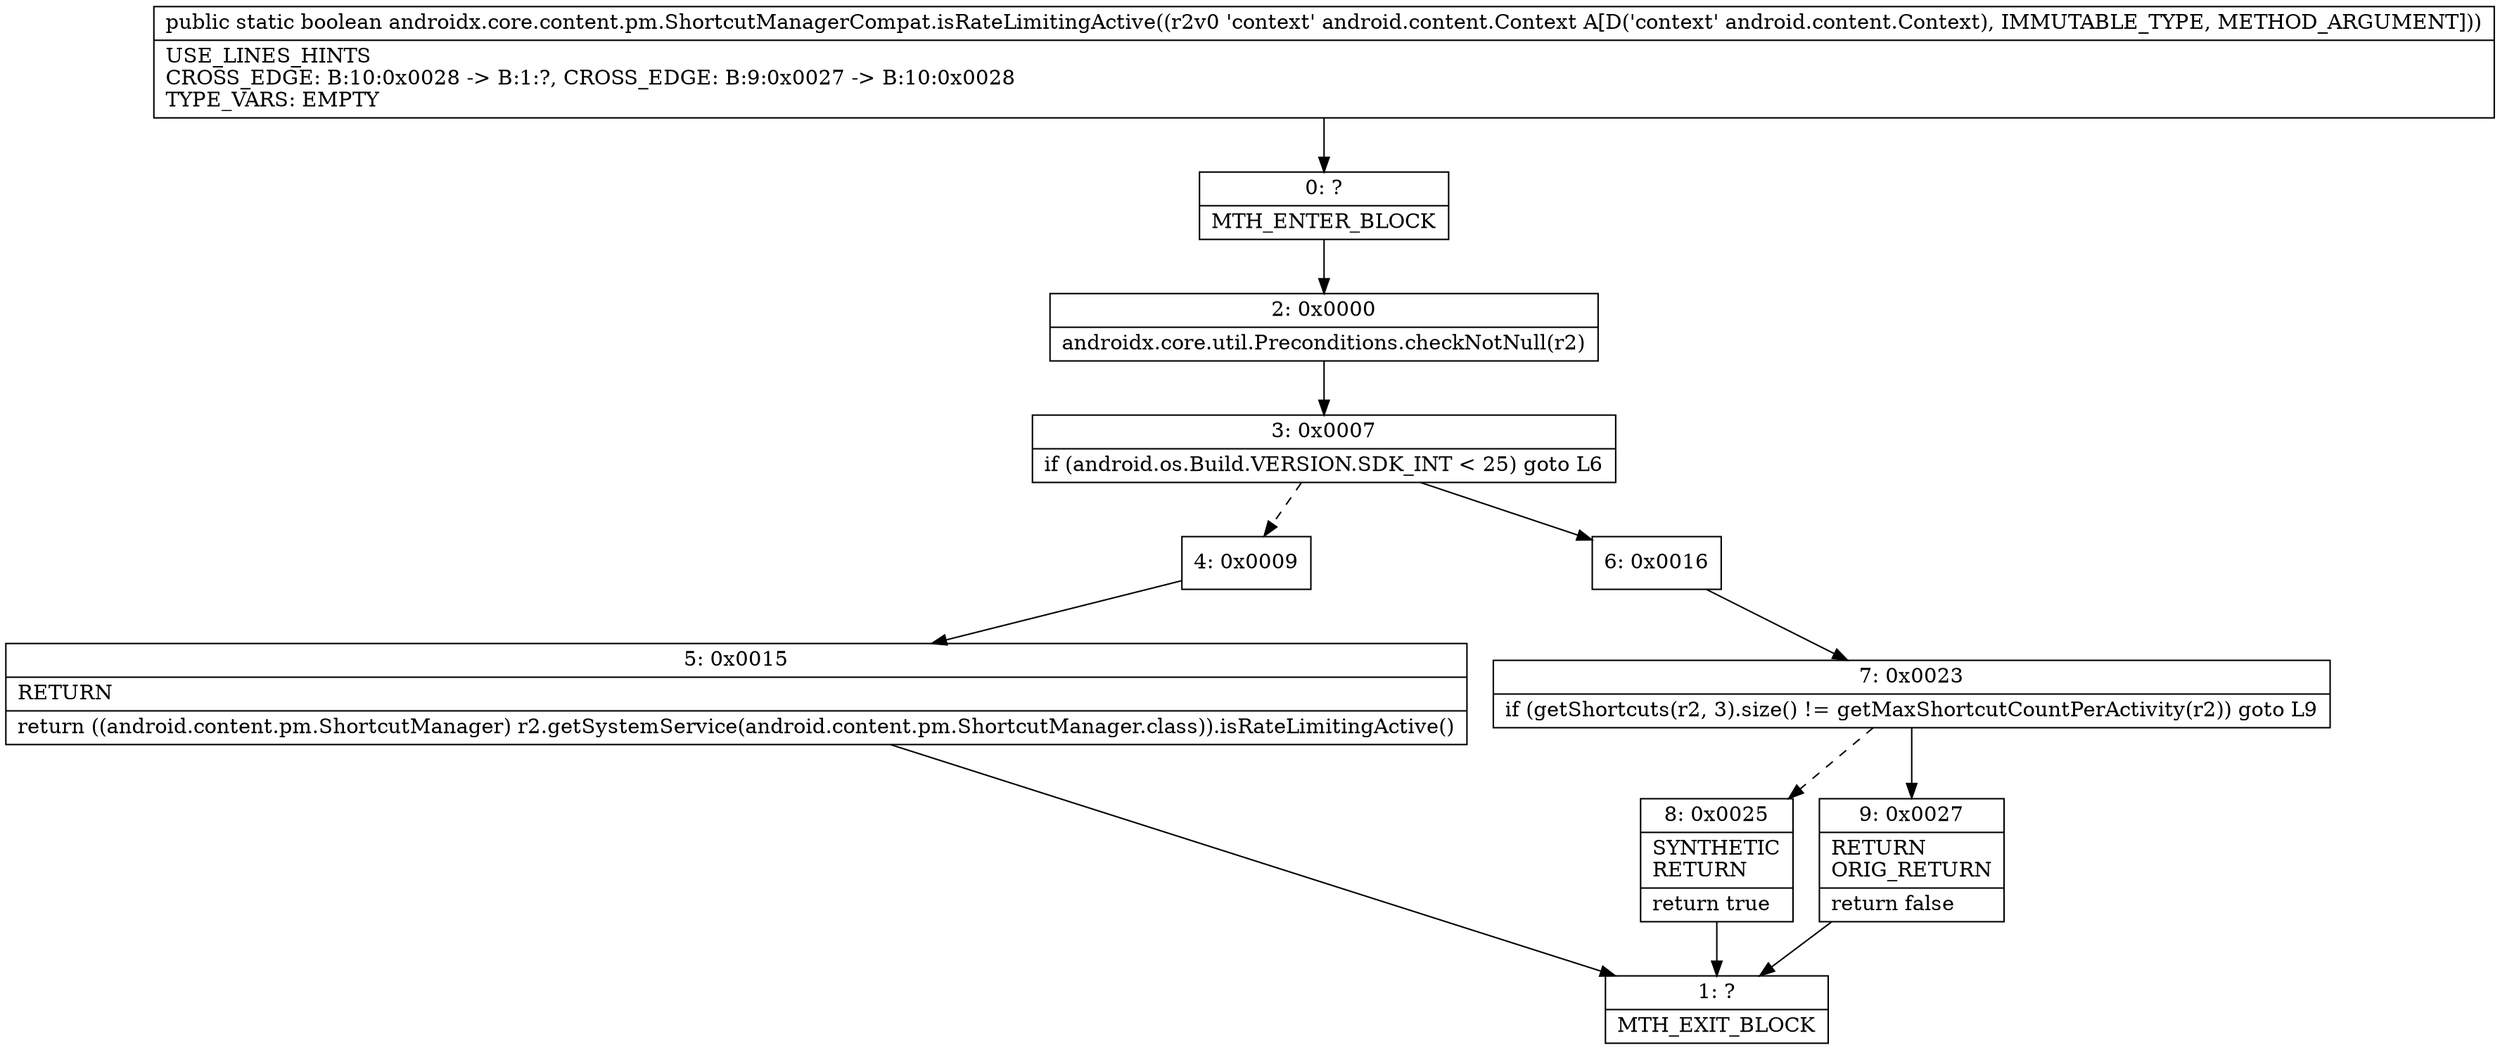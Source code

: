 digraph "CFG forandroidx.core.content.pm.ShortcutManagerCompat.isRateLimitingActive(Landroid\/content\/Context;)Z" {
Node_0 [shape=record,label="{0\:\ ?|MTH_ENTER_BLOCK\l}"];
Node_2 [shape=record,label="{2\:\ 0x0000|androidx.core.util.Preconditions.checkNotNull(r2)\l}"];
Node_3 [shape=record,label="{3\:\ 0x0007|if (android.os.Build.VERSION.SDK_INT \< 25) goto L6\l}"];
Node_4 [shape=record,label="{4\:\ 0x0009}"];
Node_5 [shape=record,label="{5\:\ 0x0015|RETURN\l|return ((android.content.pm.ShortcutManager) r2.getSystemService(android.content.pm.ShortcutManager.class)).isRateLimitingActive()\l}"];
Node_1 [shape=record,label="{1\:\ ?|MTH_EXIT_BLOCK\l}"];
Node_6 [shape=record,label="{6\:\ 0x0016}"];
Node_7 [shape=record,label="{7\:\ 0x0023|if (getShortcuts(r2, 3).size() != getMaxShortcutCountPerActivity(r2)) goto L9\l}"];
Node_8 [shape=record,label="{8\:\ 0x0025|SYNTHETIC\lRETURN\l|return true\l}"];
Node_9 [shape=record,label="{9\:\ 0x0027|RETURN\lORIG_RETURN\l|return false\l}"];
MethodNode[shape=record,label="{public static boolean androidx.core.content.pm.ShortcutManagerCompat.isRateLimitingActive((r2v0 'context' android.content.Context A[D('context' android.content.Context), IMMUTABLE_TYPE, METHOD_ARGUMENT]))  | USE_LINES_HINTS\lCROSS_EDGE: B:10:0x0028 \-\> B:1:?, CROSS_EDGE: B:9:0x0027 \-\> B:10:0x0028\lTYPE_VARS: EMPTY\l}"];
MethodNode -> Node_0;Node_0 -> Node_2;
Node_2 -> Node_3;
Node_3 -> Node_4[style=dashed];
Node_3 -> Node_6;
Node_4 -> Node_5;
Node_5 -> Node_1;
Node_6 -> Node_7;
Node_7 -> Node_8[style=dashed];
Node_7 -> Node_9;
Node_8 -> Node_1;
Node_9 -> Node_1;
}

